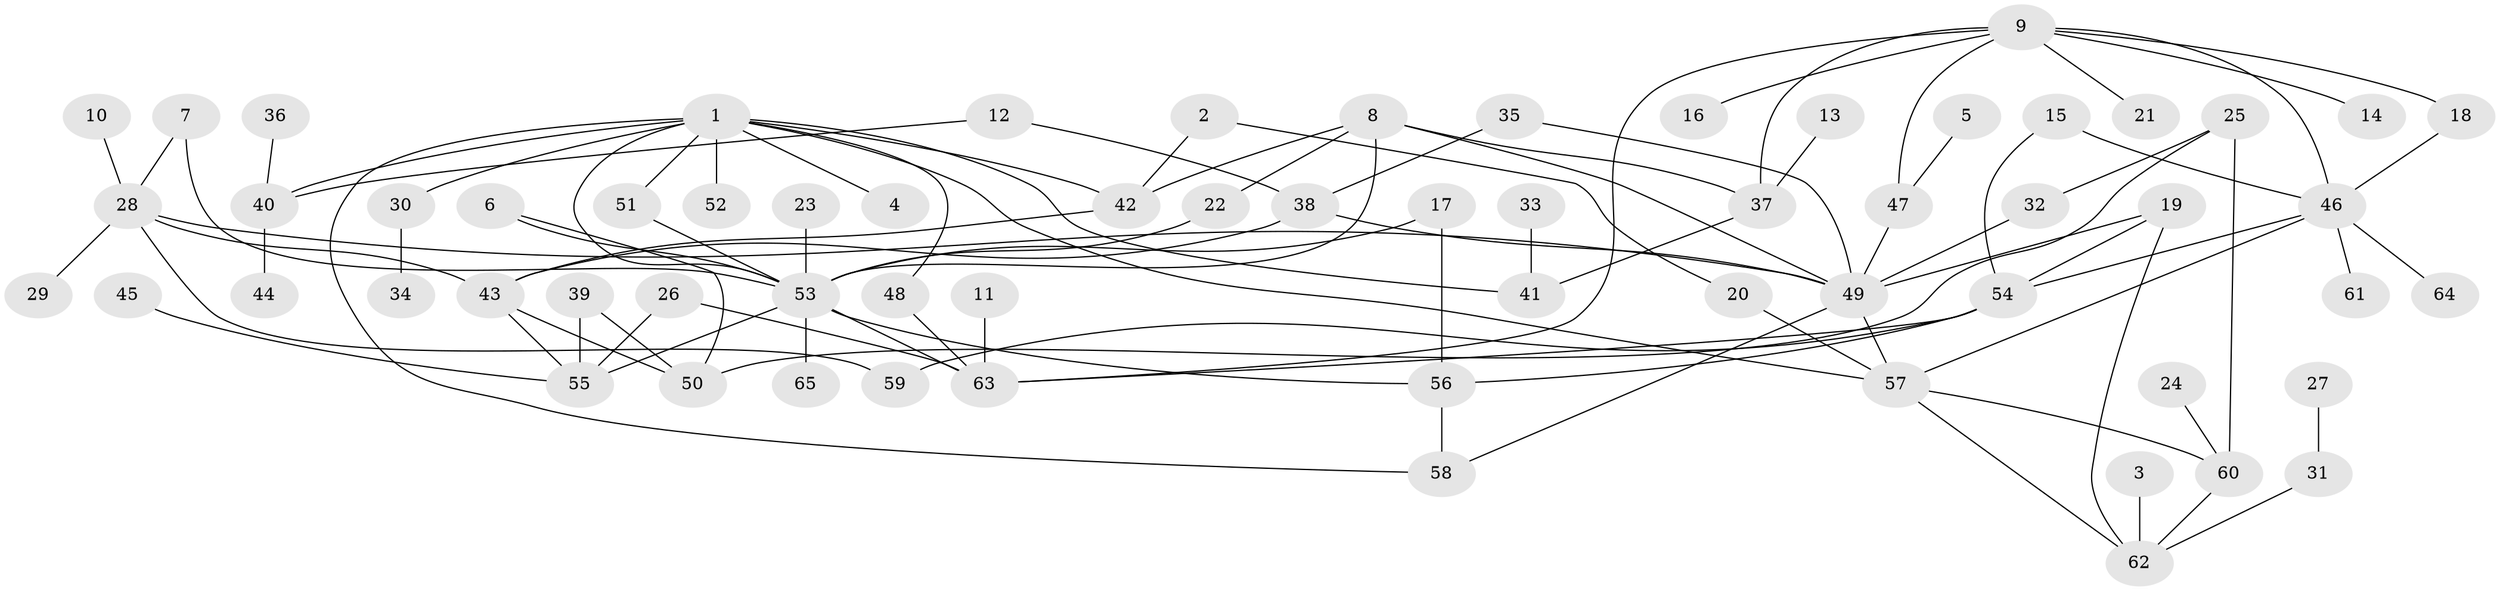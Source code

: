 // original degree distribution, {5: 0.06976744186046512, 7: 0.007751937984496124, 6: 0.031007751937984496, 4: 0.07751937984496124, 1: 0.3023255813953488, 2: 0.34108527131782945, 3: 0.14728682170542637, 8: 0.023255813953488372}
// Generated by graph-tools (version 1.1) at 2025/25/03/09/25 03:25:35]
// undirected, 65 vertices, 96 edges
graph export_dot {
graph [start="1"]
  node [color=gray90,style=filled];
  1;
  2;
  3;
  4;
  5;
  6;
  7;
  8;
  9;
  10;
  11;
  12;
  13;
  14;
  15;
  16;
  17;
  18;
  19;
  20;
  21;
  22;
  23;
  24;
  25;
  26;
  27;
  28;
  29;
  30;
  31;
  32;
  33;
  34;
  35;
  36;
  37;
  38;
  39;
  40;
  41;
  42;
  43;
  44;
  45;
  46;
  47;
  48;
  49;
  50;
  51;
  52;
  53;
  54;
  55;
  56;
  57;
  58;
  59;
  60;
  61;
  62;
  63;
  64;
  65;
  1 -- 4 [weight=1.0];
  1 -- 30 [weight=1.0];
  1 -- 40 [weight=1.0];
  1 -- 41 [weight=1.0];
  1 -- 42 [weight=1.0];
  1 -- 48 [weight=1.0];
  1 -- 51 [weight=1.0];
  1 -- 52 [weight=1.0];
  1 -- 53 [weight=1.0];
  1 -- 57 [weight=1.0];
  1 -- 58 [weight=1.0];
  2 -- 20 [weight=1.0];
  2 -- 42 [weight=1.0];
  3 -- 62 [weight=1.0];
  5 -- 47 [weight=1.0];
  6 -- 50 [weight=1.0];
  6 -- 53 [weight=1.0];
  7 -- 28 [weight=1.0];
  7 -- 53 [weight=1.0];
  8 -- 22 [weight=1.0];
  8 -- 37 [weight=1.0];
  8 -- 42 [weight=1.0];
  8 -- 49 [weight=1.0];
  8 -- 53 [weight=1.0];
  9 -- 14 [weight=1.0];
  9 -- 16 [weight=1.0];
  9 -- 18 [weight=1.0];
  9 -- 21 [weight=1.0];
  9 -- 37 [weight=1.0];
  9 -- 46 [weight=1.0];
  9 -- 47 [weight=1.0];
  9 -- 63 [weight=1.0];
  10 -- 28 [weight=1.0];
  11 -- 63 [weight=1.0];
  12 -- 38 [weight=1.0];
  12 -- 40 [weight=1.0];
  13 -- 37 [weight=1.0];
  15 -- 46 [weight=1.0];
  15 -- 54 [weight=1.0];
  17 -- 53 [weight=1.0];
  17 -- 56 [weight=1.0];
  18 -- 46 [weight=1.0];
  19 -- 49 [weight=1.0];
  19 -- 54 [weight=1.0];
  19 -- 62 [weight=1.0];
  20 -- 57 [weight=1.0];
  22 -- 53 [weight=1.0];
  23 -- 53 [weight=1.0];
  24 -- 60 [weight=1.0];
  25 -- 32 [weight=1.0];
  25 -- 50 [weight=1.0];
  25 -- 60 [weight=1.0];
  26 -- 55 [weight=1.0];
  26 -- 63 [weight=1.0];
  27 -- 31 [weight=1.0];
  28 -- 29 [weight=1.0];
  28 -- 43 [weight=1.0];
  28 -- 49 [weight=1.0];
  28 -- 59 [weight=1.0];
  30 -- 34 [weight=1.0];
  31 -- 62 [weight=1.0];
  32 -- 49 [weight=1.0];
  33 -- 41 [weight=1.0];
  35 -- 38 [weight=1.0];
  35 -- 49 [weight=1.0];
  36 -- 40 [weight=1.0];
  37 -- 41 [weight=1.0];
  38 -- 43 [weight=1.0];
  38 -- 49 [weight=1.0];
  39 -- 50 [weight=1.0];
  39 -- 55 [weight=1.0];
  40 -- 44 [weight=1.0];
  42 -- 43 [weight=1.0];
  43 -- 50 [weight=1.0];
  43 -- 55 [weight=1.0];
  45 -- 55 [weight=1.0];
  46 -- 54 [weight=1.0];
  46 -- 57 [weight=1.0];
  46 -- 61 [weight=2.0];
  46 -- 64 [weight=1.0];
  47 -- 49 [weight=2.0];
  48 -- 63 [weight=1.0];
  49 -- 57 [weight=1.0];
  49 -- 58 [weight=1.0];
  51 -- 53 [weight=1.0];
  53 -- 55 [weight=1.0];
  53 -- 56 [weight=1.0];
  53 -- 63 [weight=1.0];
  53 -- 65 [weight=1.0];
  54 -- 56 [weight=1.0];
  54 -- 59 [weight=1.0];
  54 -- 63 [weight=1.0];
  56 -- 58 [weight=1.0];
  57 -- 60 [weight=1.0];
  57 -- 62 [weight=1.0];
  60 -- 62 [weight=1.0];
}
